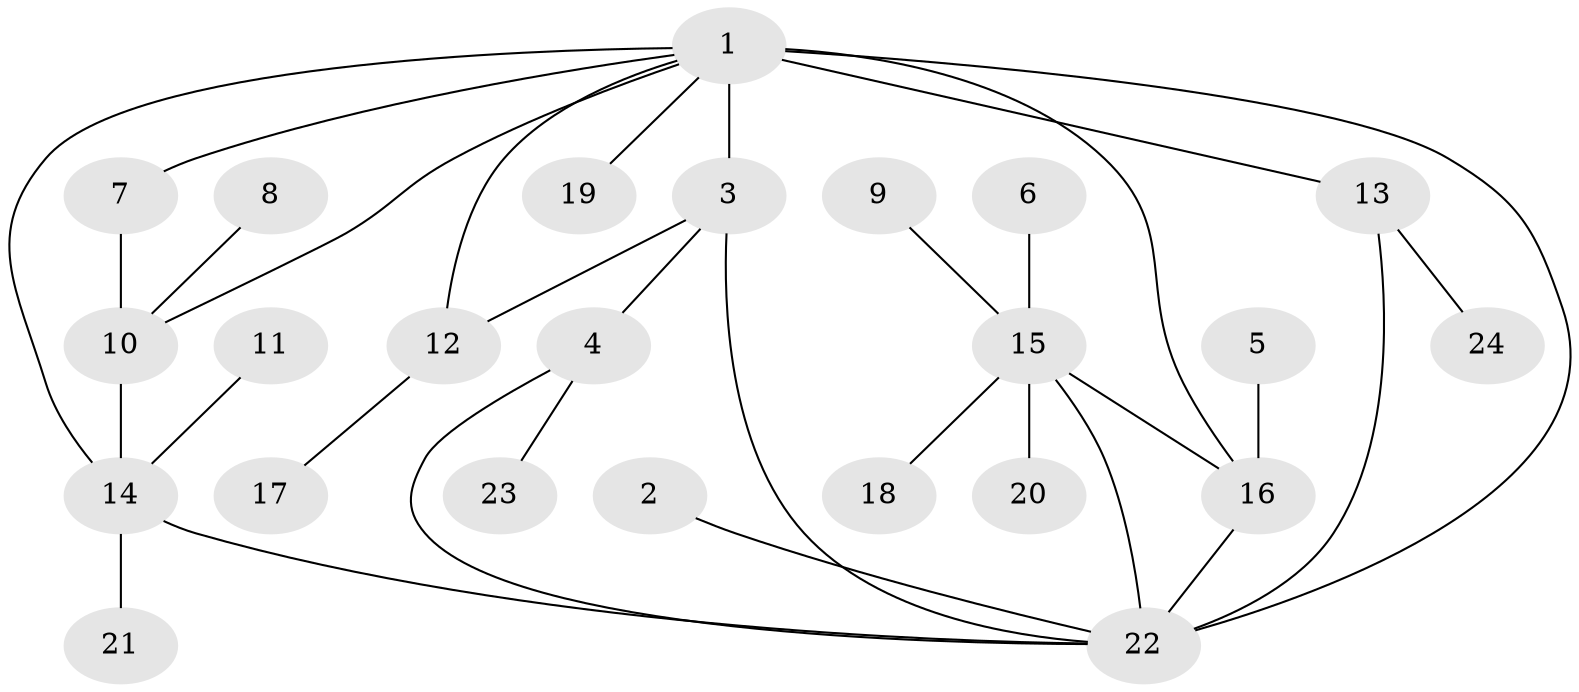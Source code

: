 // original degree distribution, {7: 0.02127659574468085, 4: 0.0851063829787234, 6: 0.0851063829787234, 3: 0.06382978723404255, 5: 0.0425531914893617, 1: 0.46808510638297873, 2: 0.2127659574468085, 8: 0.02127659574468085}
// Generated by graph-tools (version 1.1) at 2025/26/03/09/25 03:26:35]
// undirected, 24 vertices, 32 edges
graph export_dot {
graph [start="1"]
  node [color=gray90,style=filled];
  1;
  2;
  3;
  4;
  5;
  6;
  7;
  8;
  9;
  10;
  11;
  12;
  13;
  14;
  15;
  16;
  17;
  18;
  19;
  20;
  21;
  22;
  23;
  24;
  1 -- 3 [weight=1.0];
  1 -- 7 [weight=1.0];
  1 -- 10 [weight=1.0];
  1 -- 12 [weight=1.0];
  1 -- 13 [weight=1.0];
  1 -- 14 [weight=1.0];
  1 -- 16 [weight=2.0];
  1 -- 19 [weight=1.0];
  1 -- 22 [weight=2.0];
  2 -- 22 [weight=1.0];
  3 -- 4 [weight=1.0];
  3 -- 12 [weight=1.0];
  3 -- 22 [weight=1.0];
  4 -- 22 [weight=1.0];
  4 -- 23 [weight=1.0];
  5 -- 16 [weight=1.0];
  6 -- 15 [weight=1.0];
  7 -- 10 [weight=1.0];
  8 -- 10 [weight=1.0];
  9 -- 15 [weight=1.0];
  10 -- 14 [weight=1.0];
  11 -- 14 [weight=1.0];
  12 -- 17 [weight=1.0];
  13 -- 22 [weight=1.0];
  13 -- 24 [weight=1.0];
  14 -- 21 [weight=1.0];
  14 -- 22 [weight=1.0];
  15 -- 16 [weight=1.0];
  15 -- 18 [weight=1.0];
  15 -- 20 [weight=1.0];
  15 -- 22 [weight=1.0];
  16 -- 22 [weight=1.0];
}
